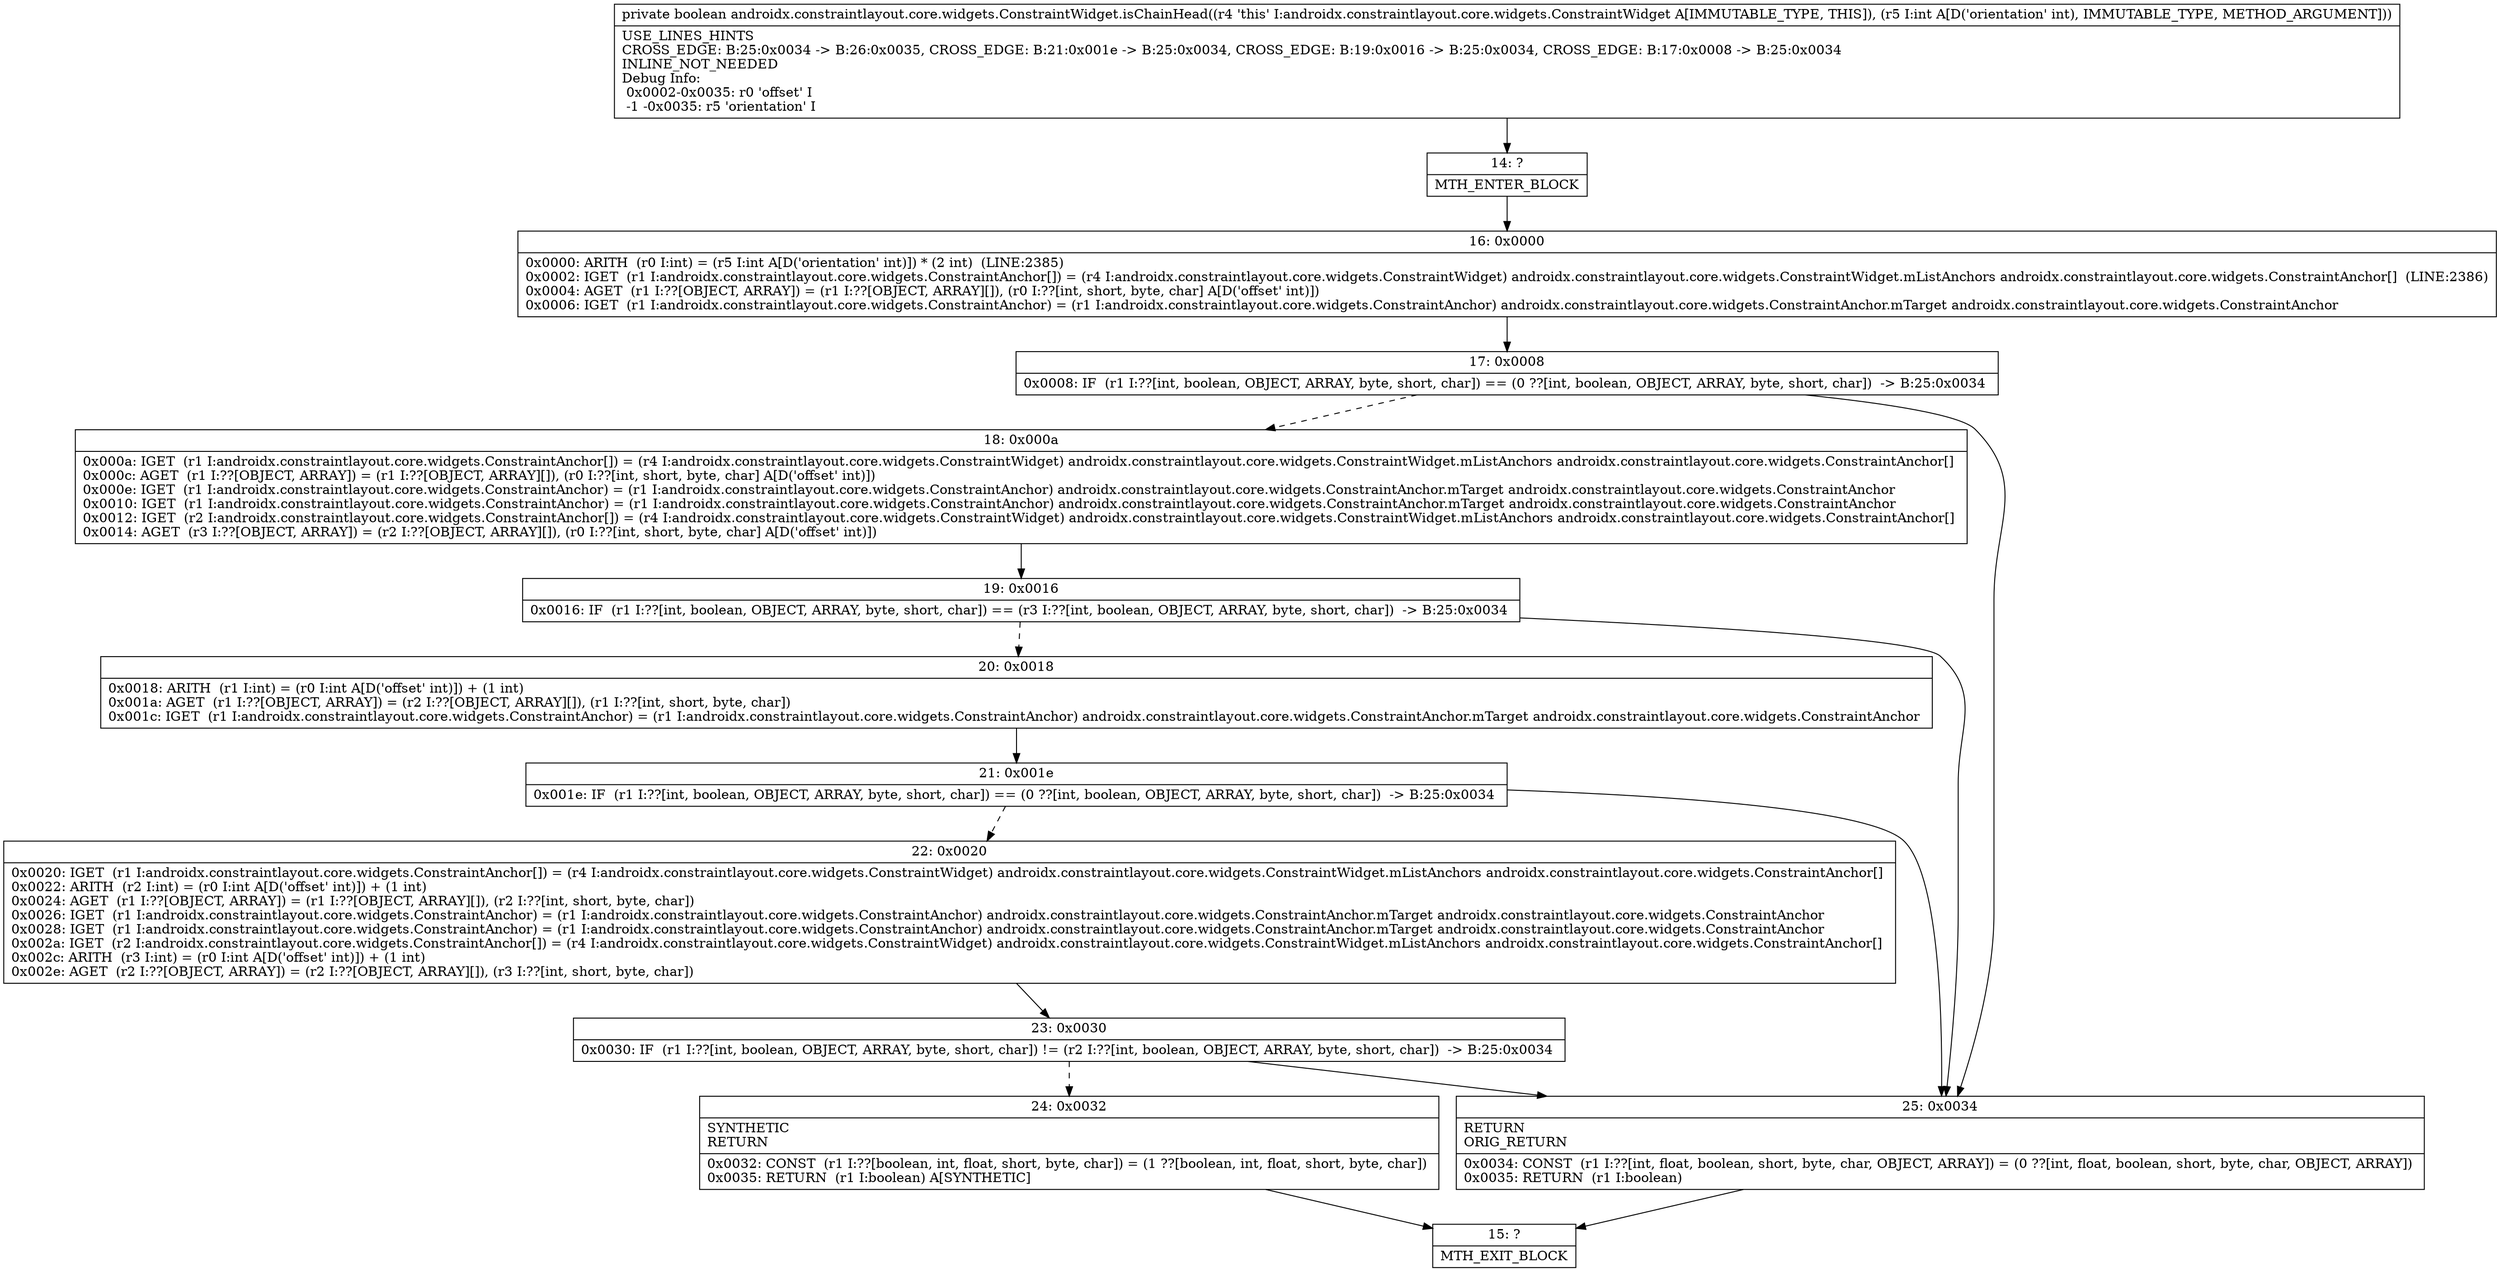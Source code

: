 digraph "CFG forandroidx.constraintlayout.core.widgets.ConstraintWidget.isChainHead(I)Z" {
Node_14 [shape=record,label="{14\:\ ?|MTH_ENTER_BLOCK\l}"];
Node_16 [shape=record,label="{16\:\ 0x0000|0x0000: ARITH  (r0 I:int) = (r5 I:int A[D('orientation' int)]) * (2 int)  (LINE:2385)\l0x0002: IGET  (r1 I:androidx.constraintlayout.core.widgets.ConstraintAnchor[]) = (r4 I:androidx.constraintlayout.core.widgets.ConstraintWidget) androidx.constraintlayout.core.widgets.ConstraintWidget.mListAnchors androidx.constraintlayout.core.widgets.ConstraintAnchor[]  (LINE:2386)\l0x0004: AGET  (r1 I:??[OBJECT, ARRAY]) = (r1 I:??[OBJECT, ARRAY][]), (r0 I:??[int, short, byte, char] A[D('offset' int)]) \l0x0006: IGET  (r1 I:androidx.constraintlayout.core.widgets.ConstraintAnchor) = (r1 I:androidx.constraintlayout.core.widgets.ConstraintAnchor) androidx.constraintlayout.core.widgets.ConstraintAnchor.mTarget androidx.constraintlayout.core.widgets.ConstraintAnchor \l}"];
Node_17 [shape=record,label="{17\:\ 0x0008|0x0008: IF  (r1 I:??[int, boolean, OBJECT, ARRAY, byte, short, char]) == (0 ??[int, boolean, OBJECT, ARRAY, byte, short, char])  \-\> B:25:0x0034 \l}"];
Node_18 [shape=record,label="{18\:\ 0x000a|0x000a: IGET  (r1 I:androidx.constraintlayout.core.widgets.ConstraintAnchor[]) = (r4 I:androidx.constraintlayout.core.widgets.ConstraintWidget) androidx.constraintlayout.core.widgets.ConstraintWidget.mListAnchors androidx.constraintlayout.core.widgets.ConstraintAnchor[] \l0x000c: AGET  (r1 I:??[OBJECT, ARRAY]) = (r1 I:??[OBJECT, ARRAY][]), (r0 I:??[int, short, byte, char] A[D('offset' int)]) \l0x000e: IGET  (r1 I:androidx.constraintlayout.core.widgets.ConstraintAnchor) = (r1 I:androidx.constraintlayout.core.widgets.ConstraintAnchor) androidx.constraintlayout.core.widgets.ConstraintAnchor.mTarget androidx.constraintlayout.core.widgets.ConstraintAnchor \l0x0010: IGET  (r1 I:androidx.constraintlayout.core.widgets.ConstraintAnchor) = (r1 I:androidx.constraintlayout.core.widgets.ConstraintAnchor) androidx.constraintlayout.core.widgets.ConstraintAnchor.mTarget androidx.constraintlayout.core.widgets.ConstraintAnchor \l0x0012: IGET  (r2 I:androidx.constraintlayout.core.widgets.ConstraintAnchor[]) = (r4 I:androidx.constraintlayout.core.widgets.ConstraintWidget) androidx.constraintlayout.core.widgets.ConstraintWidget.mListAnchors androidx.constraintlayout.core.widgets.ConstraintAnchor[] \l0x0014: AGET  (r3 I:??[OBJECT, ARRAY]) = (r2 I:??[OBJECT, ARRAY][]), (r0 I:??[int, short, byte, char] A[D('offset' int)]) \l}"];
Node_19 [shape=record,label="{19\:\ 0x0016|0x0016: IF  (r1 I:??[int, boolean, OBJECT, ARRAY, byte, short, char]) == (r3 I:??[int, boolean, OBJECT, ARRAY, byte, short, char])  \-\> B:25:0x0034 \l}"];
Node_20 [shape=record,label="{20\:\ 0x0018|0x0018: ARITH  (r1 I:int) = (r0 I:int A[D('offset' int)]) + (1 int) \l0x001a: AGET  (r1 I:??[OBJECT, ARRAY]) = (r2 I:??[OBJECT, ARRAY][]), (r1 I:??[int, short, byte, char]) \l0x001c: IGET  (r1 I:androidx.constraintlayout.core.widgets.ConstraintAnchor) = (r1 I:androidx.constraintlayout.core.widgets.ConstraintAnchor) androidx.constraintlayout.core.widgets.ConstraintAnchor.mTarget androidx.constraintlayout.core.widgets.ConstraintAnchor \l}"];
Node_21 [shape=record,label="{21\:\ 0x001e|0x001e: IF  (r1 I:??[int, boolean, OBJECT, ARRAY, byte, short, char]) == (0 ??[int, boolean, OBJECT, ARRAY, byte, short, char])  \-\> B:25:0x0034 \l}"];
Node_22 [shape=record,label="{22\:\ 0x0020|0x0020: IGET  (r1 I:androidx.constraintlayout.core.widgets.ConstraintAnchor[]) = (r4 I:androidx.constraintlayout.core.widgets.ConstraintWidget) androidx.constraintlayout.core.widgets.ConstraintWidget.mListAnchors androidx.constraintlayout.core.widgets.ConstraintAnchor[] \l0x0022: ARITH  (r2 I:int) = (r0 I:int A[D('offset' int)]) + (1 int) \l0x0024: AGET  (r1 I:??[OBJECT, ARRAY]) = (r1 I:??[OBJECT, ARRAY][]), (r2 I:??[int, short, byte, char]) \l0x0026: IGET  (r1 I:androidx.constraintlayout.core.widgets.ConstraintAnchor) = (r1 I:androidx.constraintlayout.core.widgets.ConstraintAnchor) androidx.constraintlayout.core.widgets.ConstraintAnchor.mTarget androidx.constraintlayout.core.widgets.ConstraintAnchor \l0x0028: IGET  (r1 I:androidx.constraintlayout.core.widgets.ConstraintAnchor) = (r1 I:androidx.constraintlayout.core.widgets.ConstraintAnchor) androidx.constraintlayout.core.widgets.ConstraintAnchor.mTarget androidx.constraintlayout.core.widgets.ConstraintAnchor \l0x002a: IGET  (r2 I:androidx.constraintlayout.core.widgets.ConstraintAnchor[]) = (r4 I:androidx.constraintlayout.core.widgets.ConstraintWidget) androidx.constraintlayout.core.widgets.ConstraintWidget.mListAnchors androidx.constraintlayout.core.widgets.ConstraintAnchor[] \l0x002c: ARITH  (r3 I:int) = (r0 I:int A[D('offset' int)]) + (1 int) \l0x002e: AGET  (r2 I:??[OBJECT, ARRAY]) = (r2 I:??[OBJECT, ARRAY][]), (r3 I:??[int, short, byte, char]) \l}"];
Node_23 [shape=record,label="{23\:\ 0x0030|0x0030: IF  (r1 I:??[int, boolean, OBJECT, ARRAY, byte, short, char]) != (r2 I:??[int, boolean, OBJECT, ARRAY, byte, short, char])  \-\> B:25:0x0034 \l}"];
Node_24 [shape=record,label="{24\:\ 0x0032|SYNTHETIC\lRETURN\l|0x0032: CONST  (r1 I:??[boolean, int, float, short, byte, char]) = (1 ??[boolean, int, float, short, byte, char]) \l0x0035: RETURN  (r1 I:boolean) A[SYNTHETIC]\l}"];
Node_15 [shape=record,label="{15\:\ ?|MTH_EXIT_BLOCK\l}"];
Node_25 [shape=record,label="{25\:\ 0x0034|RETURN\lORIG_RETURN\l|0x0034: CONST  (r1 I:??[int, float, boolean, short, byte, char, OBJECT, ARRAY]) = (0 ??[int, float, boolean, short, byte, char, OBJECT, ARRAY]) \l0x0035: RETURN  (r1 I:boolean) \l}"];
MethodNode[shape=record,label="{private boolean androidx.constraintlayout.core.widgets.ConstraintWidget.isChainHead((r4 'this' I:androidx.constraintlayout.core.widgets.ConstraintWidget A[IMMUTABLE_TYPE, THIS]), (r5 I:int A[D('orientation' int), IMMUTABLE_TYPE, METHOD_ARGUMENT]))  | USE_LINES_HINTS\lCROSS_EDGE: B:25:0x0034 \-\> B:26:0x0035, CROSS_EDGE: B:21:0x001e \-\> B:25:0x0034, CROSS_EDGE: B:19:0x0016 \-\> B:25:0x0034, CROSS_EDGE: B:17:0x0008 \-\> B:25:0x0034\lINLINE_NOT_NEEDED\lDebug Info:\l  0x0002\-0x0035: r0 'offset' I\l  \-1 \-0x0035: r5 'orientation' I\l}"];
MethodNode -> Node_14;Node_14 -> Node_16;
Node_16 -> Node_17;
Node_17 -> Node_18[style=dashed];
Node_17 -> Node_25;
Node_18 -> Node_19;
Node_19 -> Node_20[style=dashed];
Node_19 -> Node_25;
Node_20 -> Node_21;
Node_21 -> Node_22[style=dashed];
Node_21 -> Node_25;
Node_22 -> Node_23;
Node_23 -> Node_24[style=dashed];
Node_23 -> Node_25;
Node_24 -> Node_15;
Node_25 -> Node_15;
}

